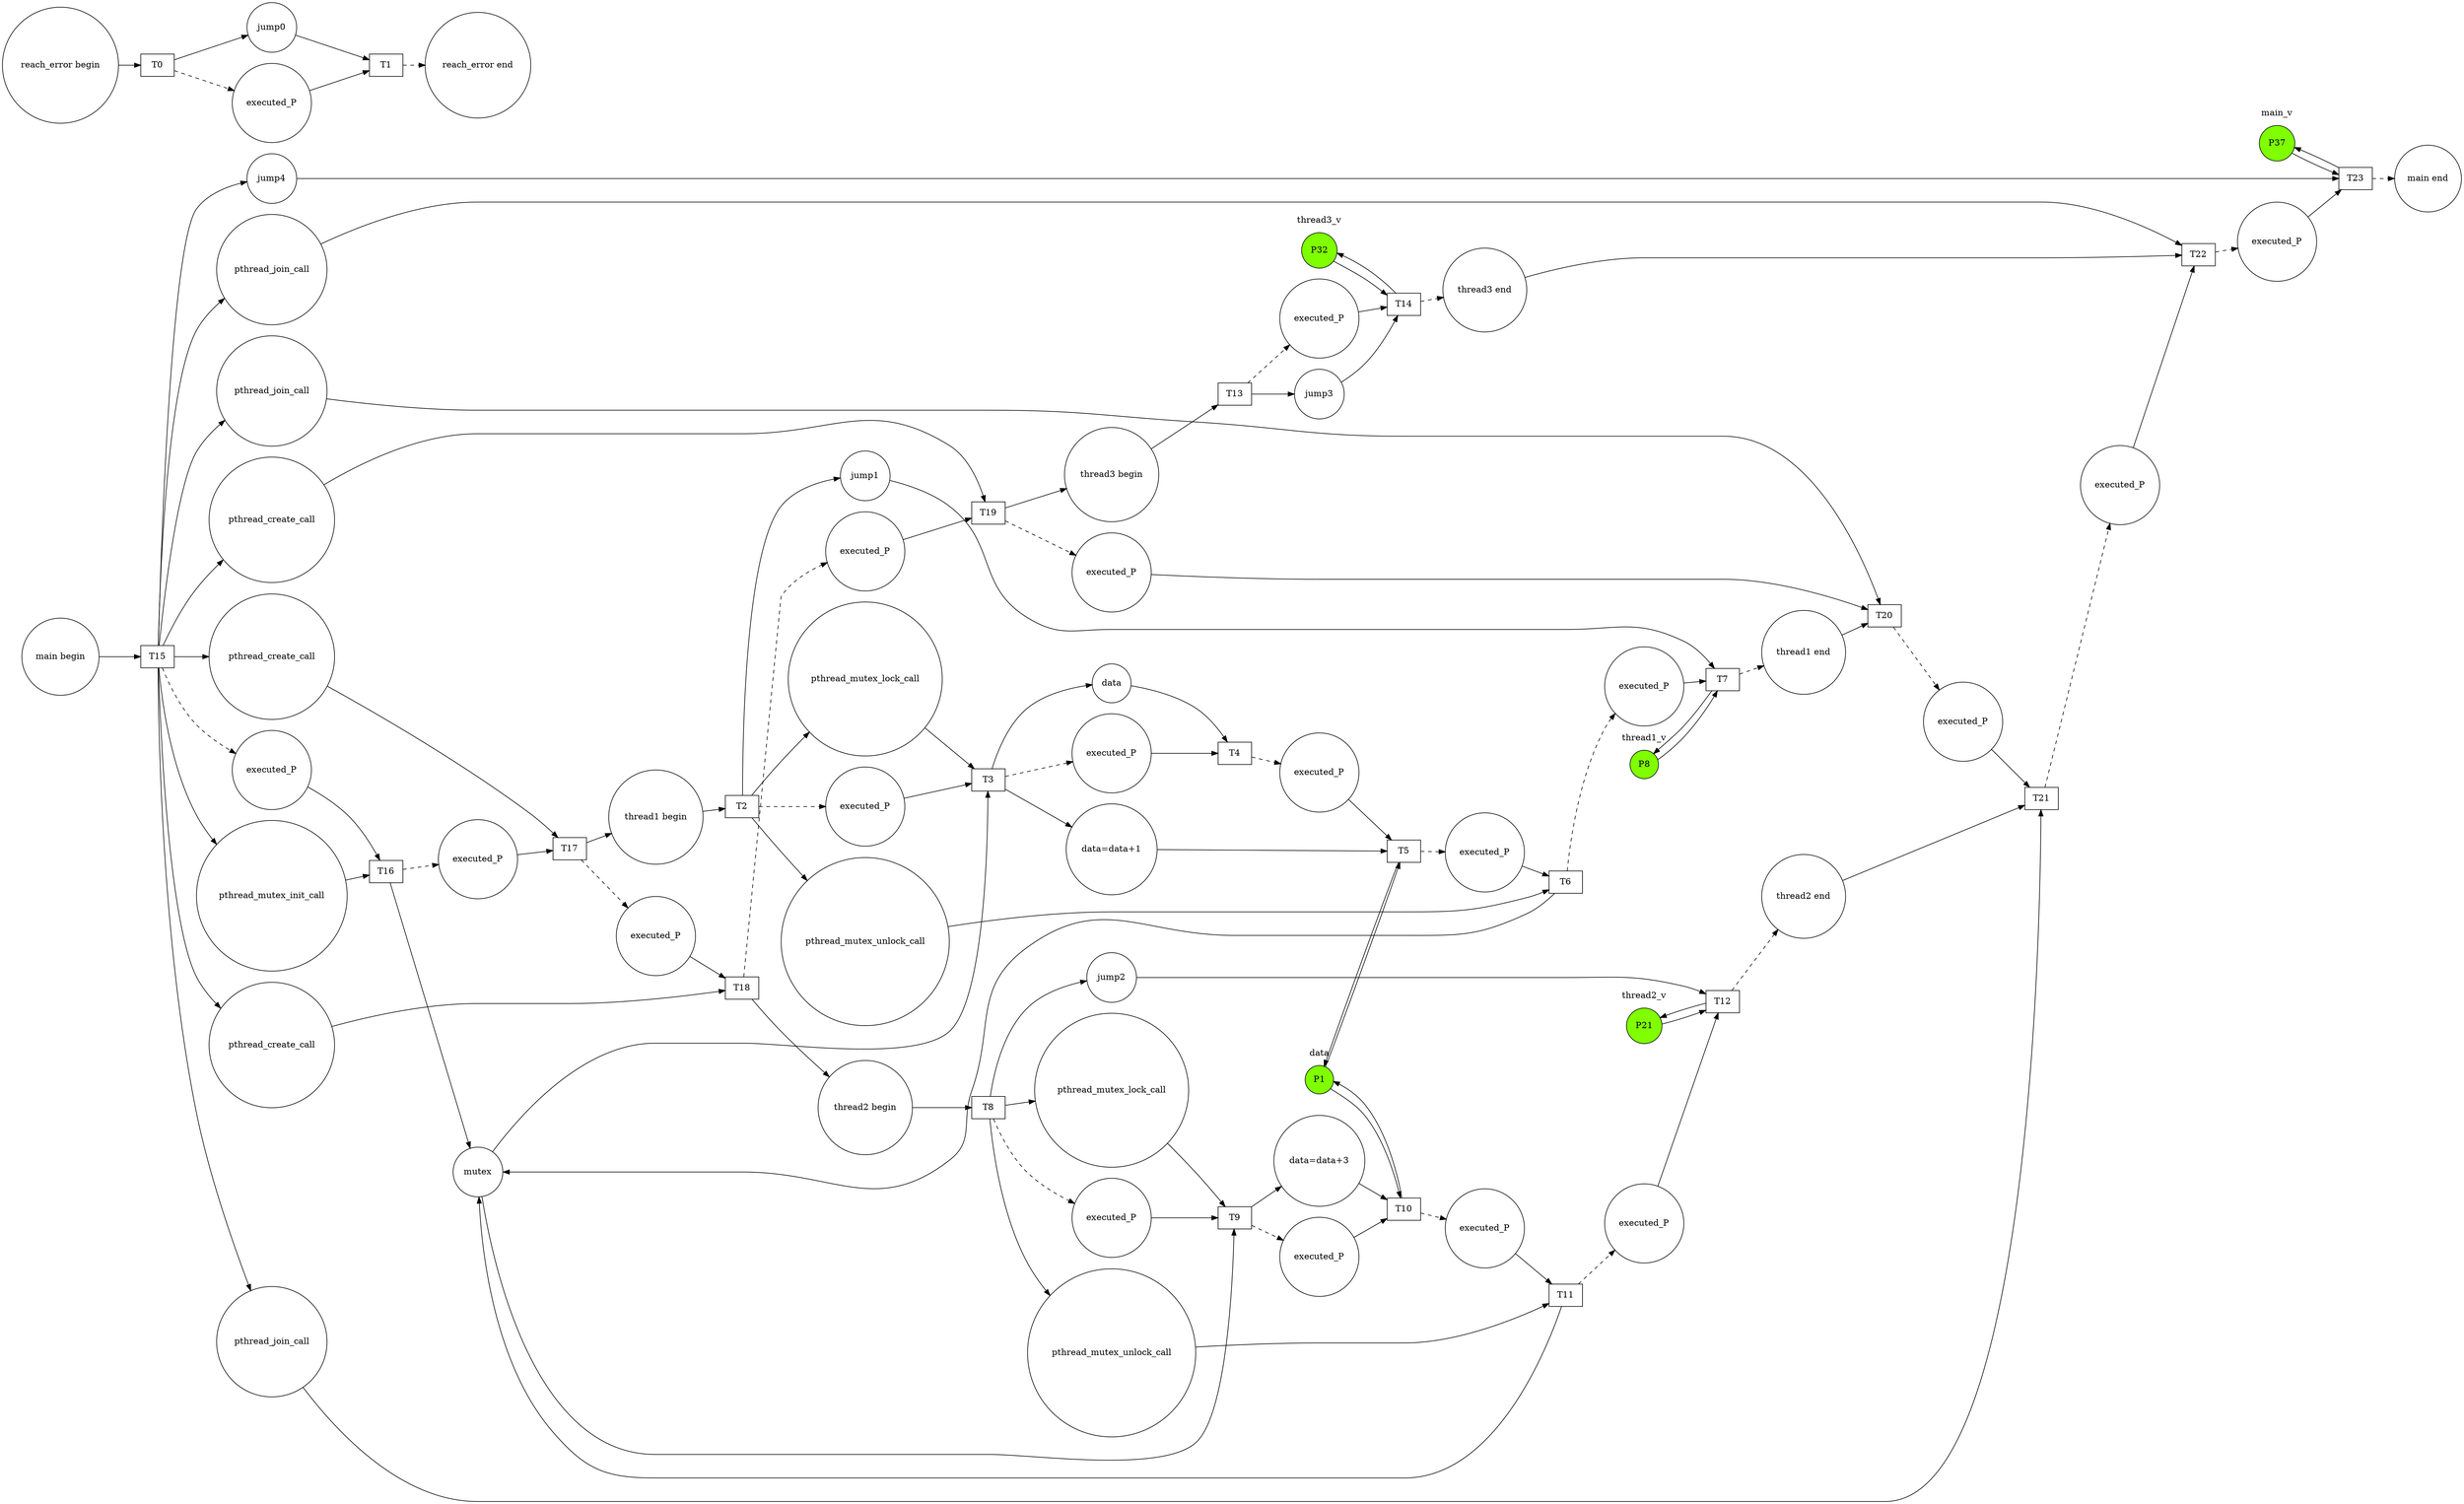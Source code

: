 digraph G{
rankdir = LR
P0[shape=circle,label="mutex"]
subgraph cluster_P1{label="data"color="white"P1[shape=circle, style="filled",color="black",fillcolor="chartreuse"]}
P2[shape=circle,label="reach_error begin"]
P3[shape=circle,label="reach_error end"]
P4[shape=circle,label="jump0"]
P5[shape=circle,label="executed_P"]
P6[shape=circle,label="thread1 begin"]
P7[shape=circle,label="thread1 end"]
subgraph cluster_P8{label="thread1_v"color="white"P8[shape=circle, style="filled",color="black",fillcolor="chartreuse"]}
P9[shape=circle,label="pthread_mutex_lock_call"]
P10[shape=circle,label="data"]
P11[shape=circle,label="data=data+1"]
P12[shape=circle,label="pthread_mutex_unlock_call"]
P13[shape=circle,label="jump1"]
P14[shape=circle,label="executed_P"]
P15[shape=circle,label="executed_P"]
P16[shape=circle,label="executed_P"]
P17[shape=circle,label="executed_P"]
P18[shape=circle,label="executed_P"]
P19[shape=circle,label="thread2 begin"]
P20[shape=circle,label="thread2 end"]
subgraph cluster_P21{label="thread2_v"color="white"P21[shape=circle, style="filled",color="black",fillcolor="chartreuse"]}
P22[shape=circle,label="pthread_mutex_lock_call"]
P23[shape=circle,label="data=data+3"]
P24[shape=circle,label="pthread_mutex_unlock_call"]
P25[shape=circle,label="jump2"]
P26[shape=circle,label="executed_P"]
P27[shape=circle,label="executed_P"]
P28[shape=circle,label="executed_P"]
P29[shape=circle,label="executed_P"]
P30[shape=circle,label="thread3 begin"]
P31[shape=circle,label="thread3 end"]
subgraph cluster_P32{label="thread3_v"color="white"P32[shape=circle, style="filled",color="black",fillcolor="chartreuse"]}
P33[shape=circle,label="jump3"]
P34[shape=circle,label="executed_P"]
P35[shape=circle,label="main begin"]
P36[shape=circle,label="main end"]
subgraph cluster_P37{label="main_v"color="white"P37[shape=circle, style="filled",color="black",fillcolor="chartreuse"]}
P38[shape=circle,label="pthread_mutex_init_call"]
P39[shape=circle,label="pthread_create_call"]
P40[shape=circle,label="pthread_create_call"]
P41[shape=circle,label="pthread_create_call"]
P42[shape=circle,label="pthread_join_call"]
P43[shape=circle,label="pthread_join_call"]
P44[shape=circle,label="pthread_join_call"]
P45[shape=circle,label="jump4"]
P46[shape=circle,label="executed_P"]
P47[shape=circle,label="executed_P"]
P48[shape=circle,label="executed_P"]
P49[shape=circle,label="executed_P"]
P50[shape=circle,label="executed_P"]
P51[shape=circle,label="executed_P"]
P52[shape=circle,label="executed_P"]
P53[shape=circle,label="executed_P"]
T0[shape=box]
T1[shape=box]
T2[shape=box]
T3[shape=box]
T4[shape=box]
T5[shape=box]
T6[shape=box]
T7[shape=box]
T8[shape=box]
T9[shape=box]
T10[shape=box]
T11[shape=box]
T12[shape=box]
T13[shape=box]
T14[shape=box]
T15[shape=box]
T16[shape=box]
T17[shape=box]
T18[shape=box]
T19[shape=box]
T20[shape=box]
T21[shape=box]
T22[shape=box]
T23[shape=box]
P2->T0
P4->T1
T1->P3[style="dashed"]
T0->P4
T0->P5[style="dashed"]
P5->T1
P6->T2
P9->T3
P0->T3
P10->T4
P11->T5
P1->T5
T5->P1
P12->T6
T6->P0
P13->T7
T7->P7[style="dashed"]
T7->P8
P8->T7
T2->P9
T2->P14[style="dashed"]
P14->T3
T3->P10
T3->P15[style="dashed"]
P15->T4
T3->P11
T4->P16[style="dashed"]
P16->T5
T2->P12
T5->P17[style="dashed"]
P17->T6
T2->P13
T6->P18[style="dashed"]
P18->T7
P19->T8
P22->T9
P0->T9
P23->T10
P1->T10
T10->P1
P24->T11
T11->P0
P25->T12
T12->P20[style="dashed"]
T12->P21
P21->T12
T8->P22
T8->P26[style="dashed"]
P26->T9
T9->P23
T9->P27[style="dashed"]
P27->T10
T8->P24
T10->P28[style="dashed"]
P28->T11
T8->P25
T11->P29[style="dashed"]
P29->T12
P30->T13
P33->T14
T14->P31[style="dashed"]
T14->P32
P32->T14
T13->P33
T13->P34[style="dashed"]
P34->T14
P35->T15
P38->T16
T16->P0
P39->T17
T17->P6
P40->T18
T18->P19
P41->T19
T19->P30
P42->T20
P7->T20
P43->T21
P20->T21
P44->T22
P31->T22
P45->T23
T23->P36[style="dashed"]
T23->P37
P37->T23
T15->P38
T15->P46[style="dashed"]
P46->T16
T15->P39
T16->P47[style="dashed"]
P47->T17
T15->P40
T17->P48[style="dashed"]
P48->T18
T15->P41
T18->P49[style="dashed"]
P49->T19
T15->P42
T19->P50[style="dashed"]
P50->T20
T15->P43
T20->P51[style="dashed"]
P51->T21
T15->P44
T21->P52[style="dashed"]
P52->T22
T15->P45
T22->P53[style="dashed"]
P53->T23
}
